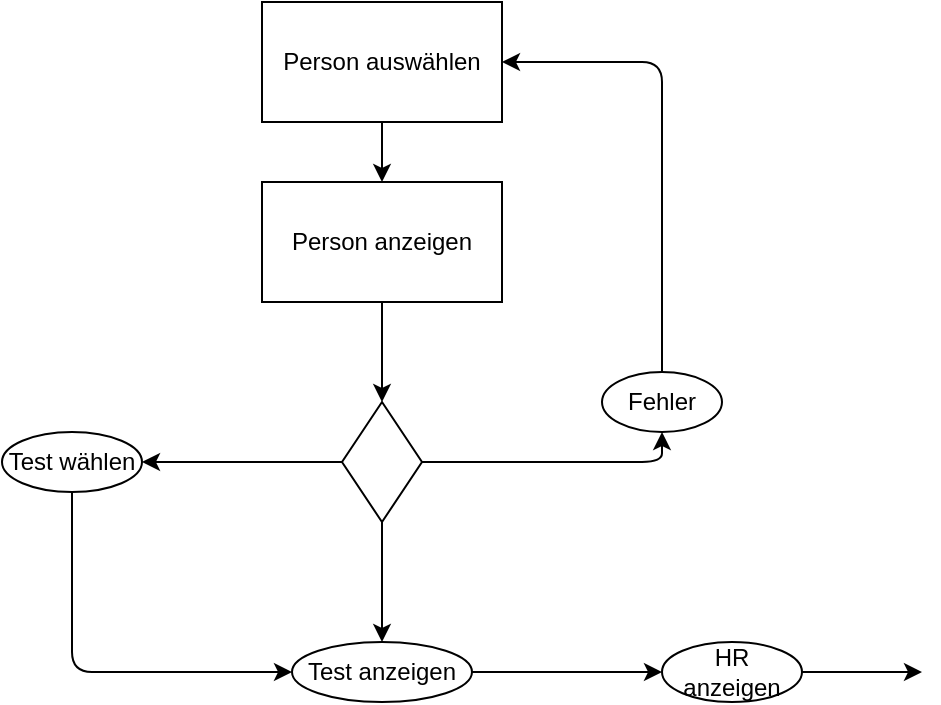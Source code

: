 <mxfile>
    <diagram id="zqj93Gqd0O-d_HC4xdY9" name="Page-1">
        <mxGraphModel dx="790" dy="513" grid="1" gridSize="10" guides="1" tooltips="1" connect="1" arrows="1" fold="1" page="1" pageScale="1" pageWidth="850" pageHeight="1100" math="0" shadow="0">
            <root>
                <mxCell id="0"/>
                <mxCell id="1" parent="0"/>
                <mxCell id="17" style="edgeStyle=none;html=1;exitX=0.5;exitY=1;exitDx=0;exitDy=0;entryX=0.5;entryY=0;entryDx=0;entryDy=0;" edge="1" parent="1" source="2" target="3">
                    <mxGeometry relative="1" as="geometry"/>
                </mxCell>
                <mxCell id="2" value="Person auswählen" style="rounded=0;whiteSpace=wrap;html=1;" vertex="1" parent="1">
                    <mxGeometry x="180" y="40" width="120" height="60" as="geometry"/>
                </mxCell>
                <mxCell id="18" style="edgeStyle=none;html=1;exitX=0.5;exitY=1;exitDx=0;exitDy=0;entryX=0.5;entryY=0;entryDx=0;entryDy=0;" edge="1" parent="1" source="3" target="6">
                    <mxGeometry relative="1" as="geometry"/>
                </mxCell>
                <mxCell id="3" value="Person anzeigen" style="whiteSpace=wrap;html=1;" vertex="1" parent="1">
                    <mxGeometry x="180" y="130" width="120" height="60" as="geometry"/>
                </mxCell>
                <mxCell id="12" style="edgeStyle=none;html=1;exitX=0;exitY=0.5;exitDx=0;exitDy=0;entryX=1;entryY=0.5;entryDx=0;entryDy=0;" edge="1" parent="1" source="6" target="7">
                    <mxGeometry relative="1" as="geometry"/>
                </mxCell>
                <mxCell id="14" style="edgeStyle=none;html=1;exitX=0.5;exitY=1;exitDx=0;exitDy=0;entryX=0.5;entryY=0;entryDx=0;entryDy=0;" edge="1" parent="1" source="6" target="8">
                    <mxGeometry relative="1" as="geometry"/>
                </mxCell>
                <mxCell id="19" style="edgeStyle=none;html=1;exitX=1;exitY=0.5;exitDx=0;exitDy=0;entryX=0.5;entryY=1;entryDx=0;entryDy=0;" edge="1" parent="1" source="6" target="10">
                    <mxGeometry relative="1" as="geometry">
                        <Array as="points">
                            <mxPoint x="380" y="270"/>
                        </Array>
                    </mxGeometry>
                </mxCell>
                <mxCell id="6" value="" style="rhombus;whiteSpace=wrap;html=1;" vertex="1" parent="1">
                    <mxGeometry x="220" y="240" width="40" height="60" as="geometry"/>
                </mxCell>
                <mxCell id="13" style="edgeStyle=none;html=1;exitX=0.5;exitY=1;exitDx=0;exitDy=0;entryX=0;entryY=0.5;entryDx=0;entryDy=0;" edge="1" parent="1" source="7" target="8">
                    <mxGeometry relative="1" as="geometry">
                        <Array as="points">
                            <mxPoint x="85" y="375"/>
                        </Array>
                    </mxGeometry>
                </mxCell>
                <mxCell id="7" value="Test wählen" style="ellipse;whiteSpace=wrap;html=1;" vertex="1" parent="1">
                    <mxGeometry x="50" y="255" width="70" height="30" as="geometry"/>
                </mxCell>
                <mxCell id="15" style="edgeStyle=none;html=1;exitX=1;exitY=0.5;exitDx=0;exitDy=0;entryX=0;entryY=0.5;entryDx=0;entryDy=0;" edge="1" parent="1" source="8" target="9">
                    <mxGeometry relative="1" as="geometry"/>
                </mxCell>
                <mxCell id="8" value="Test anzeigen" style="ellipse;whiteSpace=wrap;html=1;" vertex="1" parent="1">
                    <mxGeometry x="195" y="360" width="90" height="30" as="geometry"/>
                </mxCell>
                <mxCell id="16" style="edgeStyle=none;html=1;exitX=1;exitY=0.5;exitDx=0;exitDy=0;" edge="1" parent="1" source="9">
                    <mxGeometry relative="1" as="geometry">
                        <mxPoint x="510" y="375" as="targetPoint"/>
                    </mxGeometry>
                </mxCell>
                <mxCell id="9" value="HR anzeigen" style="ellipse;whiteSpace=wrap;html=1;" vertex="1" parent="1">
                    <mxGeometry x="380" y="360" width="70" height="30" as="geometry"/>
                </mxCell>
                <mxCell id="20" style="edgeStyle=none;html=1;exitX=0.5;exitY=0;exitDx=0;exitDy=0;entryX=1;entryY=0.5;entryDx=0;entryDy=0;" edge="1" parent="1" source="10" target="2">
                    <mxGeometry relative="1" as="geometry">
                        <Array as="points">
                            <mxPoint x="380" y="70"/>
                        </Array>
                    </mxGeometry>
                </mxCell>
                <mxCell id="10" value="Fehler" style="ellipse;whiteSpace=wrap;html=1;" vertex="1" parent="1">
                    <mxGeometry x="350" y="225" width="60" height="30" as="geometry"/>
                </mxCell>
            </root>
        </mxGraphModel>
    </diagram>
</mxfile>